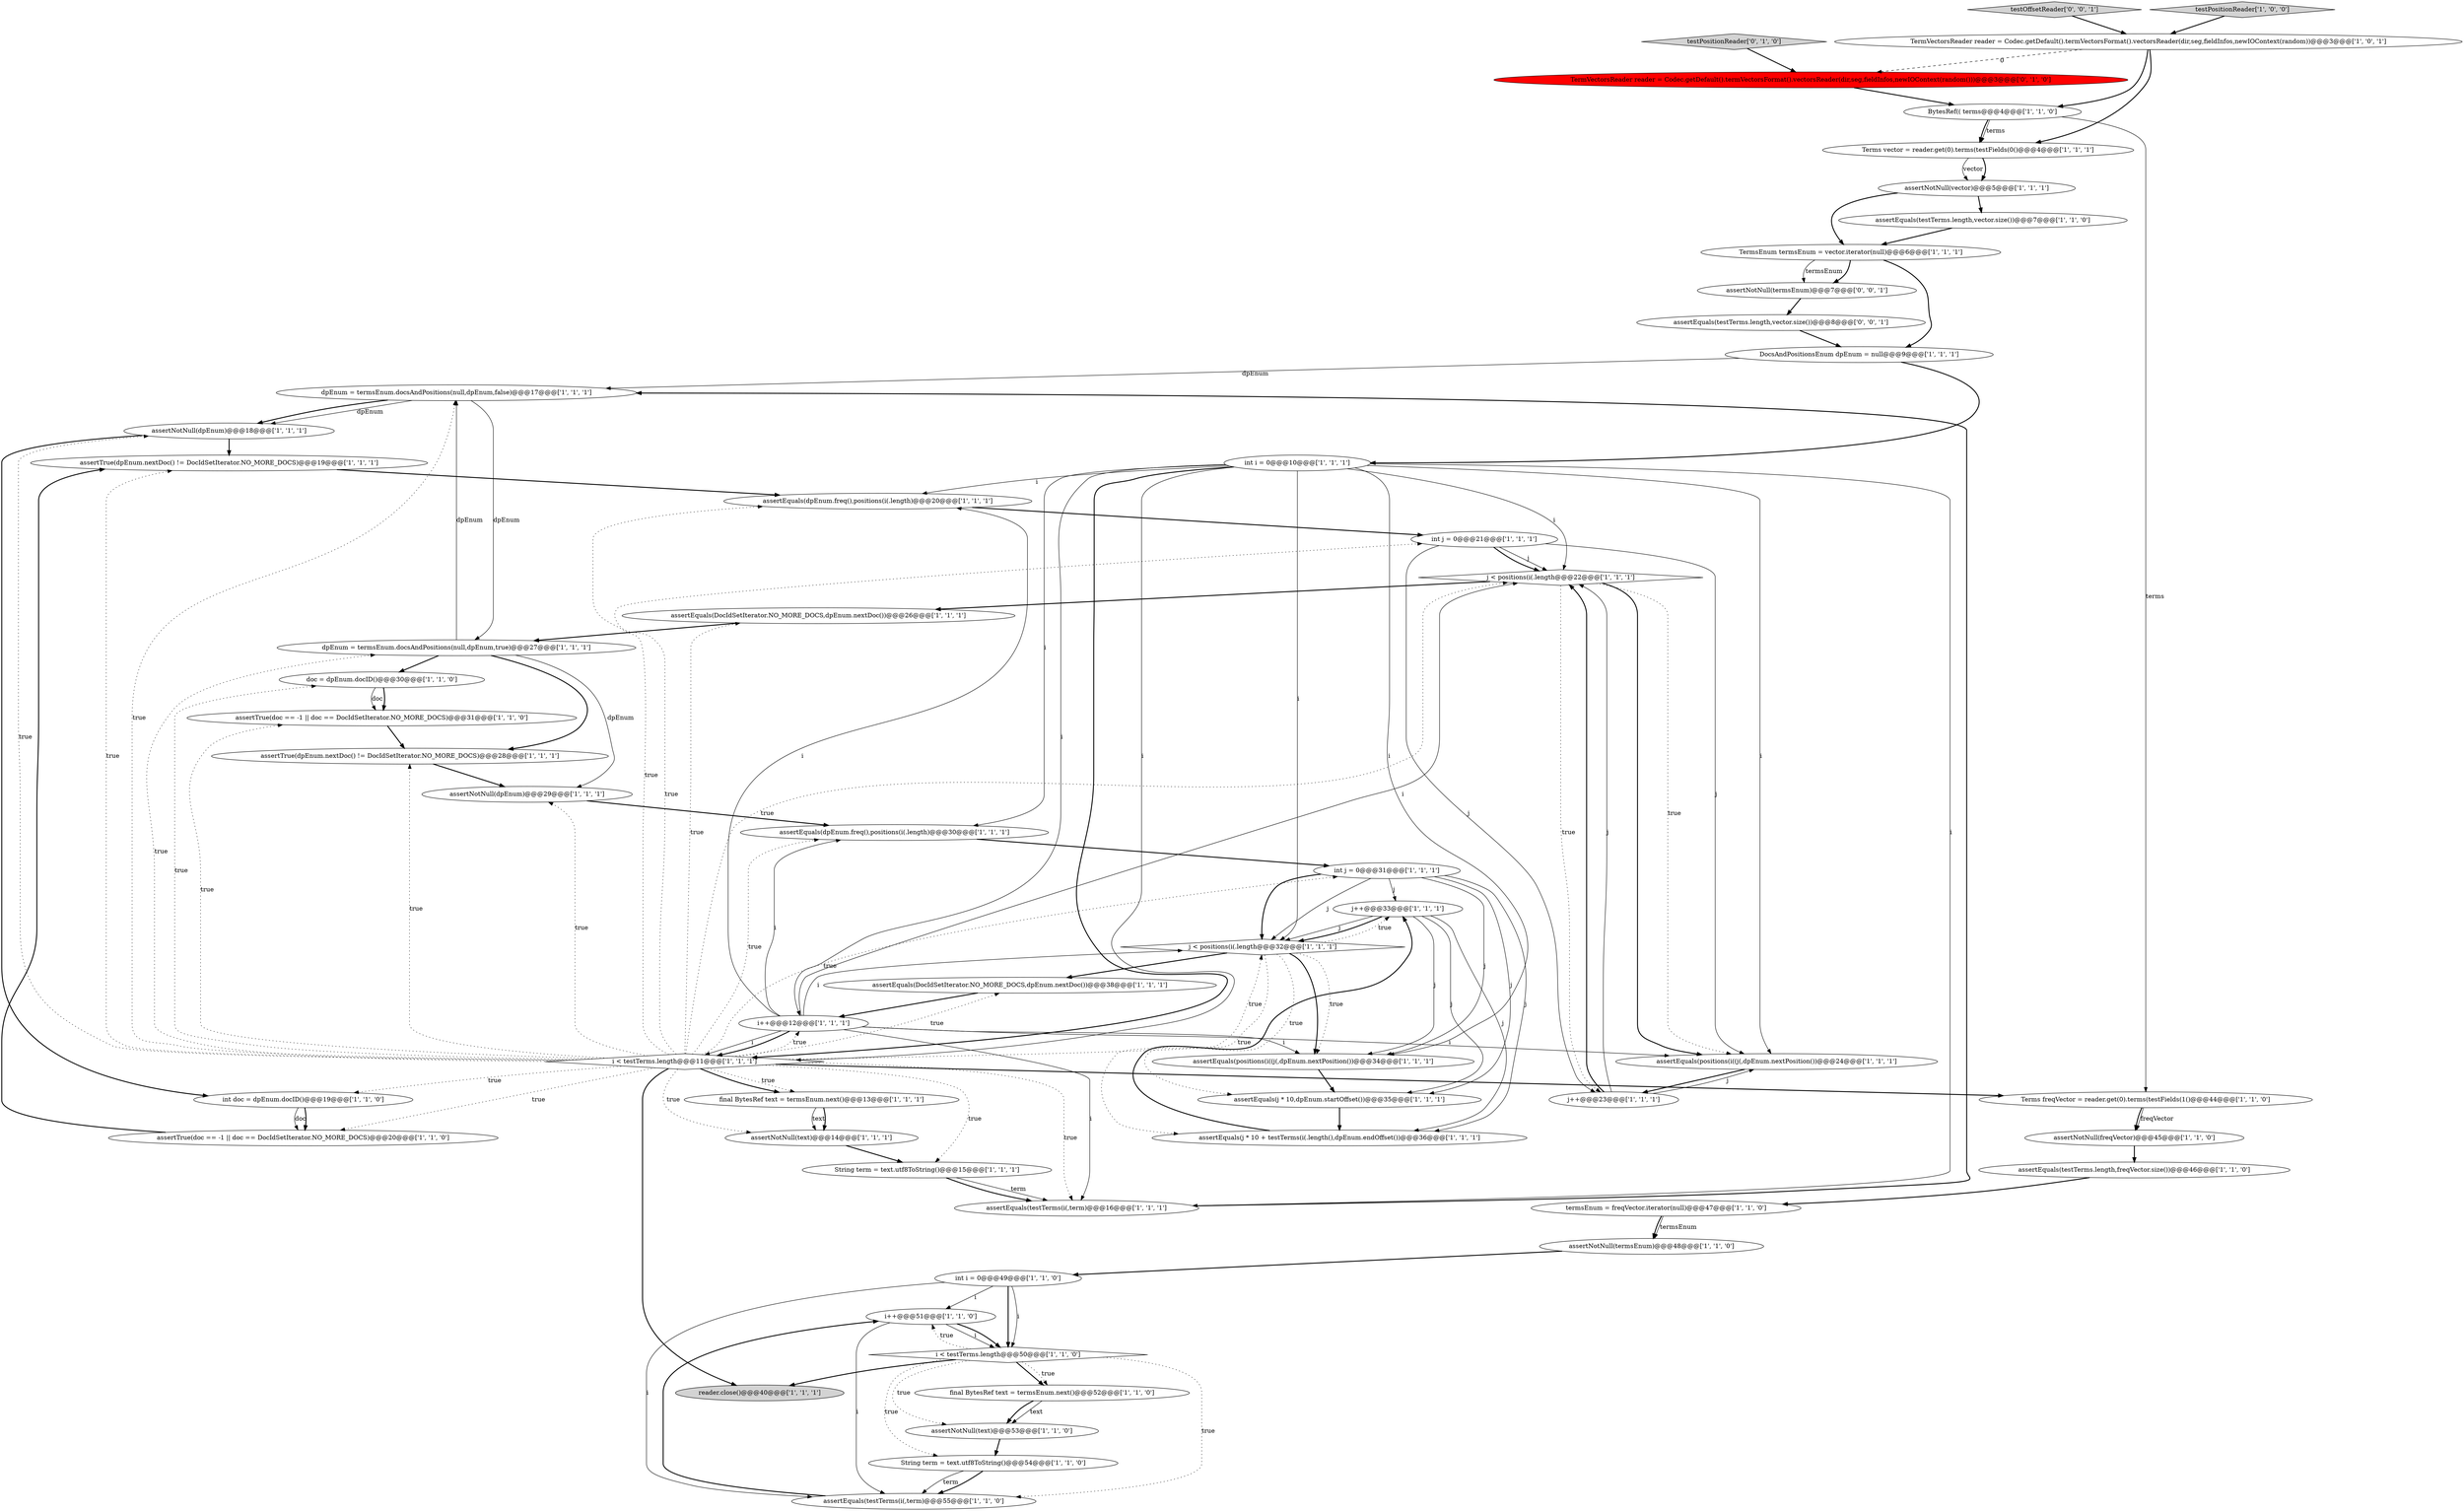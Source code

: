 digraph {
12 [style = filled, label = "BytesRef(( terms@@@4@@@['1', '1', '0']", fillcolor = white, shape = ellipse image = "AAA0AAABBB1BBB"];
38 [style = filled, label = "j < positions(i(.length@@@22@@@['1', '1', '1']", fillcolor = white, shape = diamond image = "AAA0AAABBB1BBB"];
40 [style = filled, label = "assertEquals(testTerms(i(,term)@@@16@@@['1', '1', '1']", fillcolor = white, shape = ellipse image = "AAA0AAABBB1BBB"];
45 [style = filled, label = "assertNotNull(vector)@@@5@@@['1', '1', '1']", fillcolor = white, shape = ellipse image = "AAA0AAABBB1BBB"];
0 [style = filled, label = "doc = dpEnum.docID()@@@30@@@['1', '1', '0']", fillcolor = white, shape = ellipse image = "AAA0AAABBB1BBB"];
17 [style = filled, label = "int j = 0@@@21@@@['1', '1', '1']", fillcolor = white, shape = ellipse image = "AAA0AAABBB1BBB"];
25 [style = filled, label = "j++@@@33@@@['1', '1', '1']", fillcolor = white, shape = ellipse image = "AAA0AAABBB1BBB"];
21 [style = filled, label = "Terms freqVector = reader.get(0).terms(testFields(1()@@@44@@@['1', '1', '0']", fillcolor = white, shape = ellipse image = "AAA0AAABBB1BBB"];
9 [style = filled, label = "assertTrue(doc == -1 || doc == DocIdSetIterator.NO_MORE_DOCS)@@@31@@@['1', '1', '0']", fillcolor = white, shape = ellipse image = "AAA0AAABBB1BBB"];
39 [style = filled, label = "final BytesRef text = termsEnum.next()@@@52@@@['1', '1', '0']", fillcolor = white, shape = ellipse image = "AAA0AAABBB1BBB"];
42 [style = filled, label = "assertNotNull(dpEnum)@@@29@@@['1', '1', '1']", fillcolor = white, shape = ellipse image = "AAA0AAABBB1BBB"];
53 [style = filled, label = "TermVectorsReader reader = Codec.getDefault().termVectorsFormat().vectorsReader(dir,seg,fieldInfos,newIOContext(random()))@@@3@@@['0', '1', '0']", fillcolor = red, shape = ellipse image = "AAA1AAABBB2BBB"];
1 [style = filled, label = "assertEquals(testTerms.length,vector.size())@@@7@@@['1', '1', '0']", fillcolor = white, shape = ellipse image = "AAA0AAABBB1BBB"];
28 [style = filled, label = "i++@@@51@@@['1', '1', '0']", fillcolor = white, shape = ellipse image = "AAA0AAABBB1BBB"];
54 [style = filled, label = "assertEquals(testTerms.length,vector.size())@@@8@@@['0', '0', '1']", fillcolor = white, shape = ellipse image = "AAA0AAABBB3BBB"];
14 [style = filled, label = "assertNotNull(text)@@@14@@@['1', '1', '1']", fillcolor = white, shape = ellipse image = "AAA0AAABBB1BBB"];
47 [style = filled, label = "TermsEnum termsEnum = vector.iterator(null)@@@6@@@['1', '1', '1']", fillcolor = white, shape = ellipse image = "AAA0AAABBB1BBB"];
52 [style = filled, label = "testPositionReader['0', '1', '0']", fillcolor = lightgray, shape = diamond image = "AAA0AAABBB2BBB"];
4 [style = filled, label = "assertNotNull(text)@@@53@@@['1', '1', '0']", fillcolor = white, shape = ellipse image = "AAA0AAABBB1BBB"];
13 [style = filled, label = "DocsAndPositionsEnum dpEnum = null@@@9@@@['1', '1', '1']", fillcolor = white, shape = ellipse image = "AAA0AAABBB1BBB"];
29 [style = filled, label = "assertEquals(j * 10 + testTerms(i(.length(),dpEnum.endOffset())@@@36@@@['1', '1', '1']", fillcolor = white, shape = ellipse image = "AAA0AAABBB1BBB"];
44 [style = filled, label = "assertEquals(DocIdSetIterator.NO_MORE_DOCS,dpEnum.nextDoc())@@@26@@@['1', '1', '1']", fillcolor = white, shape = ellipse image = "AAA0AAABBB1BBB"];
2 [style = filled, label = "assertEquals(testTerms(i(,term)@@@55@@@['1', '1', '0']", fillcolor = white, shape = ellipse image = "AAA0AAABBB1BBB"];
23 [style = filled, label = "assertTrue(doc == -1 || doc == DocIdSetIterator.NO_MORE_DOCS)@@@20@@@['1', '1', '0']", fillcolor = white, shape = ellipse image = "AAA0AAABBB1BBB"];
37 [style = filled, label = "assertTrue(dpEnum.nextDoc() != DocIdSetIterator.NO_MORE_DOCS)@@@28@@@['1', '1', '1']", fillcolor = white, shape = ellipse image = "AAA0AAABBB1BBB"];
32 [style = filled, label = "String term = text.utf8ToString()@@@54@@@['1', '1', '0']", fillcolor = white, shape = ellipse image = "AAA0AAABBB1BBB"];
31 [style = filled, label = "i++@@@12@@@['1', '1', '1']", fillcolor = white, shape = ellipse image = "AAA0AAABBB1BBB"];
7 [style = filled, label = "assertEquals(j * 10,dpEnum.startOffset())@@@35@@@['1', '1', '1']", fillcolor = white, shape = ellipse image = "AAA0AAABBB1BBB"];
24 [style = filled, label = "reader.close()@@@40@@@['1', '1', '1']", fillcolor = lightgray, shape = ellipse image = "AAA0AAABBB1BBB"];
46 [style = filled, label = "assertEquals(dpEnum.freq(),positions(i(.length)@@@20@@@['1', '1', '1']", fillcolor = white, shape = ellipse image = "AAA0AAABBB1BBB"];
30 [style = filled, label = "assertEquals(positions(i((j(,dpEnum.nextPosition())@@@24@@@['1', '1', '1']", fillcolor = white, shape = ellipse image = "AAA0AAABBB1BBB"];
55 [style = filled, label = "testOffsetReader['0', '0', '1']", fillcolor = lightgray, shape = diamond image = "AAA0AAABBB3BBB"];
11 [style = filled, label = "j++@@@23@@@['1', '1', '1']", fillcolor = white, shape = ellipse image = "AAA0AAABBB1BBB"];
36 [style = filled, label = "int j = 0@@@31@@@['1', '1', '1']", fillcolor = white, shape = ellipse image = "AAA0AAABBB1BBB"];
41 [style = filled, label = "assertNotNull(termsEnum)@@@48@@@['1', '1', '0']", fillcolor = white, shape = ellipse image = "AAA0AAABBB1BBB"];
33 [style = filled, label = "Terms vector = reader.get(0).terms(testFields(0()@@@4@@@['1', '1', '1']", fillcolor = white, shape = ellipse image = "AAA0AAABBB1BBB"];
8 [style = filled, label = "i < testTerms.length@@@50@@@['1', '1', '0']", fillcolor = white, shape = diamond image = "AAA0AAABBB1BBB"];
20 [style = filled, label = "assertEquals(positions(i((j(,dpEnum.nextPosition())@@@34@@@['1', '1', '1']", fillcolor = white, shape = ellipse image = "AAA0AAABBB1BBB"];
35 [style = filled, label = "assertTrue(dpEnum.nextDoc() != DocIdSetIterator.NO_MORE_DOCS)@@@19@@@['1', '1', '1']", fillcolor = white, shape = ellipse image = "AAA0AAABBB1BBB"];
50 [style = filled, label = "assertEquals(dpEnum.freq(),positions(i(.length)@@@30@@@['1', '1', '1']", fillcolor = white, shape = ellipse image = "AAA0AAABBB1BBB"];
43 [style = filled, label = "assertEquals(DocIdSetIterator.NO_MORE_DOCS,dpEnum.nextDoc())@@@38@@@['1', '1', '1']", fillcolor = white, shape = ellipse image = "AAA0AAABBB1BBB"];
10 [style = filled, label = "assertEquals(testTerms.length,freqVector.size())@@@46@@@['1', '1', '0']", fillcolor = white, shape = ellipse image = "AAA0AAABBB1BBB"];
56 [style = filled, label = "assertNotNull(termsEnum)@@@7@@@['0', '0', '1']", fillcolor = white, shape = ellipse image = "AAA0AAABBB3BBB"];
49 [style = filled, label = "assertNotNull(freqVector)@@@45@@@['1', '1', '0']", fillcolor = white, shape = ellipse image = "AAA0AAABBB1BBB"];
5 [style = filled, label = "testPositionReader['1', '0', '0']", fillcolor = lightgray, shape = diamond image = "AAA0AAABBB1BBB"];
48 [style = filled, label = "assertNotNull(dpEnum)@@@18@@@['1', '1', '1']", fillcolor = white, shape = ellipse image = "AAA0AAABBB1BBB"];
34 [style = filled, label = "i < testTerms.length@@@11@@@['1', '1', '1']", fillcolor = white, shape = diamond image = "AAA0AAABBB1BBB"];
19 [style = filled, label = "int doc = dpEnum.docID()@@@19@@@['1', '1', '0']", fillcolor = white, shape = ellipse image = "AAA0AAABBB1BBB"];
51 [style = filled, label = "dpEnum = termsEnum.docsAndPositions(null,dpEnum,true)@@@27@@@['1', '1', '1']", fillcolor = white, shape = ellipse image = "AAA0AAABBB1BBB"];
26 [style = filled, label = "dpEnum = termsEnum.docsAndPositions(null,dpEnum,false)@@@17@@@['1', '1', '1']", fillcolor = white, shape = ellipse image = "AAA0AAABBB1BBB"];
3 [style = filled, label = "final BytesRef text = termsEnum.next()@@@13@@@['1', '1', '1']", fillcolor = white, shape = ellipse image = "AAA0AAABBB1BBB"];
6 [style = filled, label = "String term = text.utf8ToString()@@@15@@@['1', '1', '1']", fillcolor = white, shape = ellipse image = "AAA0AAABBB1BBB"];
18 [style = filled, label = "termsEnum = freqVector.iterator(null)@@@47@@@['1', '1', '0']", fillcolor = white, shape = ellipse image = "AAA0AAABBB1BBB"];
16 [style = filled, label = "j < positions(i(.length@@@32@@@['1', '1', '1']", fillcolor = white, shape = diamond image = "AAA0AAABBB1BBB"];
22 [style = filled, label = "TermVectorsReader reader = Codec.getDefault().termVectorsFormat().vectorsReader(dir,seg,fieldInfos,newIOContext(random))@@@3@@@['1', '0', '1']", fillcolor = white, shape = ellipse image = "AAA0AAABBB1BBB"];
27 [style = filled, label = "int i = 0@@@49@@@['1', '1', '0']", fillcolor = white, shape = ellipse image = "AAA0AAABBB1BBB"];
15 [style = filled, label = "int i = 0@@@10@@@['1', '1', '1']", fillcolor = white, shape = ellipse image = "AAA0AAABBB1BBB"];
8->28 [style = dotted, label="true"];
38->44 [style = bold, label=""];
31->40 [style = solid, label="i"];
6->40 [style = solid, label="term"];
16->20 [style = dotted, label="true"];
34->9 [style = dotted, label="true"];
17->11 [style = solid, label="j"];
48->35 [style = bold, label=""];
17->38 [style = solid, label="j"];
8->4 [style = dotted, label="true"];
9->37 [style = bold, label=""];
31->34 [style = solid, label="i"];
56->54 [style = bold, label=""];
34->26 [style = dotted, label="true"];
11->38 [style = solid, label="j"];
22->53 [style = dashed, label="0"];
34->23 [style = dotted, label="true"];
17->38 [style = bold, label=""];
15->46 [style = solid, label="i"];
44->51 [style = bold, label=""];
16->7 [style = dotted, label="true"];
34->43 [style = dotted, label="true"];
30->11 [style = bold, label=""];
51->26 [style = solid, label="dpEnum"];
38->30 [style = bold, label=""];
34->24 [style = bold, label=""];
49->10 [style = bold, label=""];
15->40 [style = solid, label="i"];
34->50 [style = dotted, label="true"];
15->16 [style = solid, label="i"];
36->25 [style = solid, label="j"];
25->7 [style = solid, label="j"];
25->29 [style = solid, label="j"];
34->51 [style = dotted, label="true"];
16->43 [style = bold, label=""];
26->51 [style = solid, label="dpEnum"];
40->26 [style = bold, label=""];
33->45 [style = bold, label=""];
8->39 [style = bold, label=""];
34->14 [style = dotted, label="true"];
27->2 [style = solid, label="i"];
34->37 [style = dotted, label="true"];
2->28 [style = bold, label=""];
7->29 [style = bold, label=""];
22->33 [style = bold, label=""];
28->8 [style = solid, label="i"];
12->33 [style = solid, label="terms"];
15->34 [style = bold, label=""];
51->0 [style = bold, label=""];
39->4 [style = bold, label=""];
31->50 [style = solid, label="i"];
34->38 [style = dotted, label="true"];
23->35 [style = bold, label=""];
45->1 [style = bold, label=""];
34->19 [style = dotted, label="true"];
32->2 [style = solid, label="term"];
34->31 [style = dotted, label="true"];
26->48 [style = solid, label="dpEnum"];
51->42 [style = solid, label="dpEnum"];
39->4 [style = solid, label="text"];
25->20 [style = solid, label="j"];
12->33 [style = bold, label=""];
15->30 [style = solid, label="i"];
36->16 [style = bold, label=""];
13->26 [style = solid, label="dpEnum"];
36->29 [style = solid, label="j"];
15->31 [style = solid, label="i"];
13->15 [style = bold, label=""];
18->41 [style = bold, label=""];
20->7 [style = bold, label=""];
16->25 [style = dotted, label="true"];
26->48 [style = bold, label=""];
16->20 [style = bold, label=""];
5->22 [style = bold, label=""];
27->8 [style = bold, label=""];
14->6 [style = bold, label=""];
8->24 [style = bold, label=""];
10->18 [style = bold, label=""];
12->21 [style = solid, label="terms"];
15->34 [style = solid, label="i"];
41->27 [style = bold, label=""];
47->56 [style = bold, label=""];
8->2 [style = dotted, label="true"];
34->36 [style = dotted, label="true"];
31->38 [style = solid, label="i"];
8->39 [style = dotted, label="true"];
19->23 [style = solid, label="doc"];
36->20 [style = solid, label="j"];
11->30 [style = solid, label="j"];
25->16 [style = solid, label="j"];
25->16 [style = bold, label=""];
47->13 [style = bold, label=""];
34->48 [style = dotted, label="true"];
15->50 [style = solid, label="i"];
31->46 [style = solid, label="i"];
28->2 [style = solid, label="i"];
34->0 [style = dotted, label="true"];
31->34 [style = bold, label=""];
27->8 [style = solid, label="i"];
38->30 [style = dotted, label="true"];
3->14 [style = solid, label="text"];
51->37 [style = bold, label=""];
36->16 [style = solid, label="j"];
34->35 [style = dotted, label="true"];
28->8 [style = bold, label=""];
21->49 [style = bold, label=""];
15->20 [style = solid, label="i"];
16->29 [style = dotted, label="true"];
53->12 [style = bold, label=""];
37->42 [style = bold, label=""];
34->21 [style = bold, label=""];
34->40 [style = dotted, label="true"];
43->31 [style = bold, label=""];
0->9 [style = bold, label=""];
34->44 [style = dotted, label="true"];
42->50 [style = bold, label=""];
11->38 [style = bold, label=""];
52->53 [style = bold, label=""];
17->30 [style = solid, label="j"];
18->41 [style = solid, label="termsEnum"];
3->14 [style = bold, label=""];
29->25 [style = bold, label=""];
33->45 [style = solid, label="vector"];
8->32 [style = dotted, label="true"];
32->2 [style = bold, label=""];
31->16 [style = solid, label="i"];
38->11 [style = dotted, label="true"];
55->22 [style = bold, label=""];
34->3 [style = dotted, label="true"];
1->47 [style = bold, label=""];
34->42 [style = dotted, label="true"];
31->30 [style = solid, label="i"];
54->13 [style = bold, label=""];
34->3 [style = bold, label=""];
34->17 [style = dotted, label="true"];
0->9 [style = solid, label="doc"];
6->40 [style = bold, label=""];
22->12 [style = bold, label=""];
19->23 [style = bold, label=""];
50->36 [style = bold, label=""];
21->49 [style = solid, label="freqVector"];
27->28 [style = solid, label="i"];
47->56 [style = solid, label="termsEnum"];
45->47 [style = bold, label=""];
48->19 [style = bold, label=""];
34->6 [style = dotted, label="true"];
34->46 [style = dotted, label="true"];
15->38 [style = solid, label="i"];
34->16 [style = dotted, label="true"];
46->17 [style = bold, label=""];
4->32 [style = bold, label=""];
36->7 [style = solid, label="j"];
31->20 [style = solid, label="i"];
35->46 [style = bold, label=""];
}
